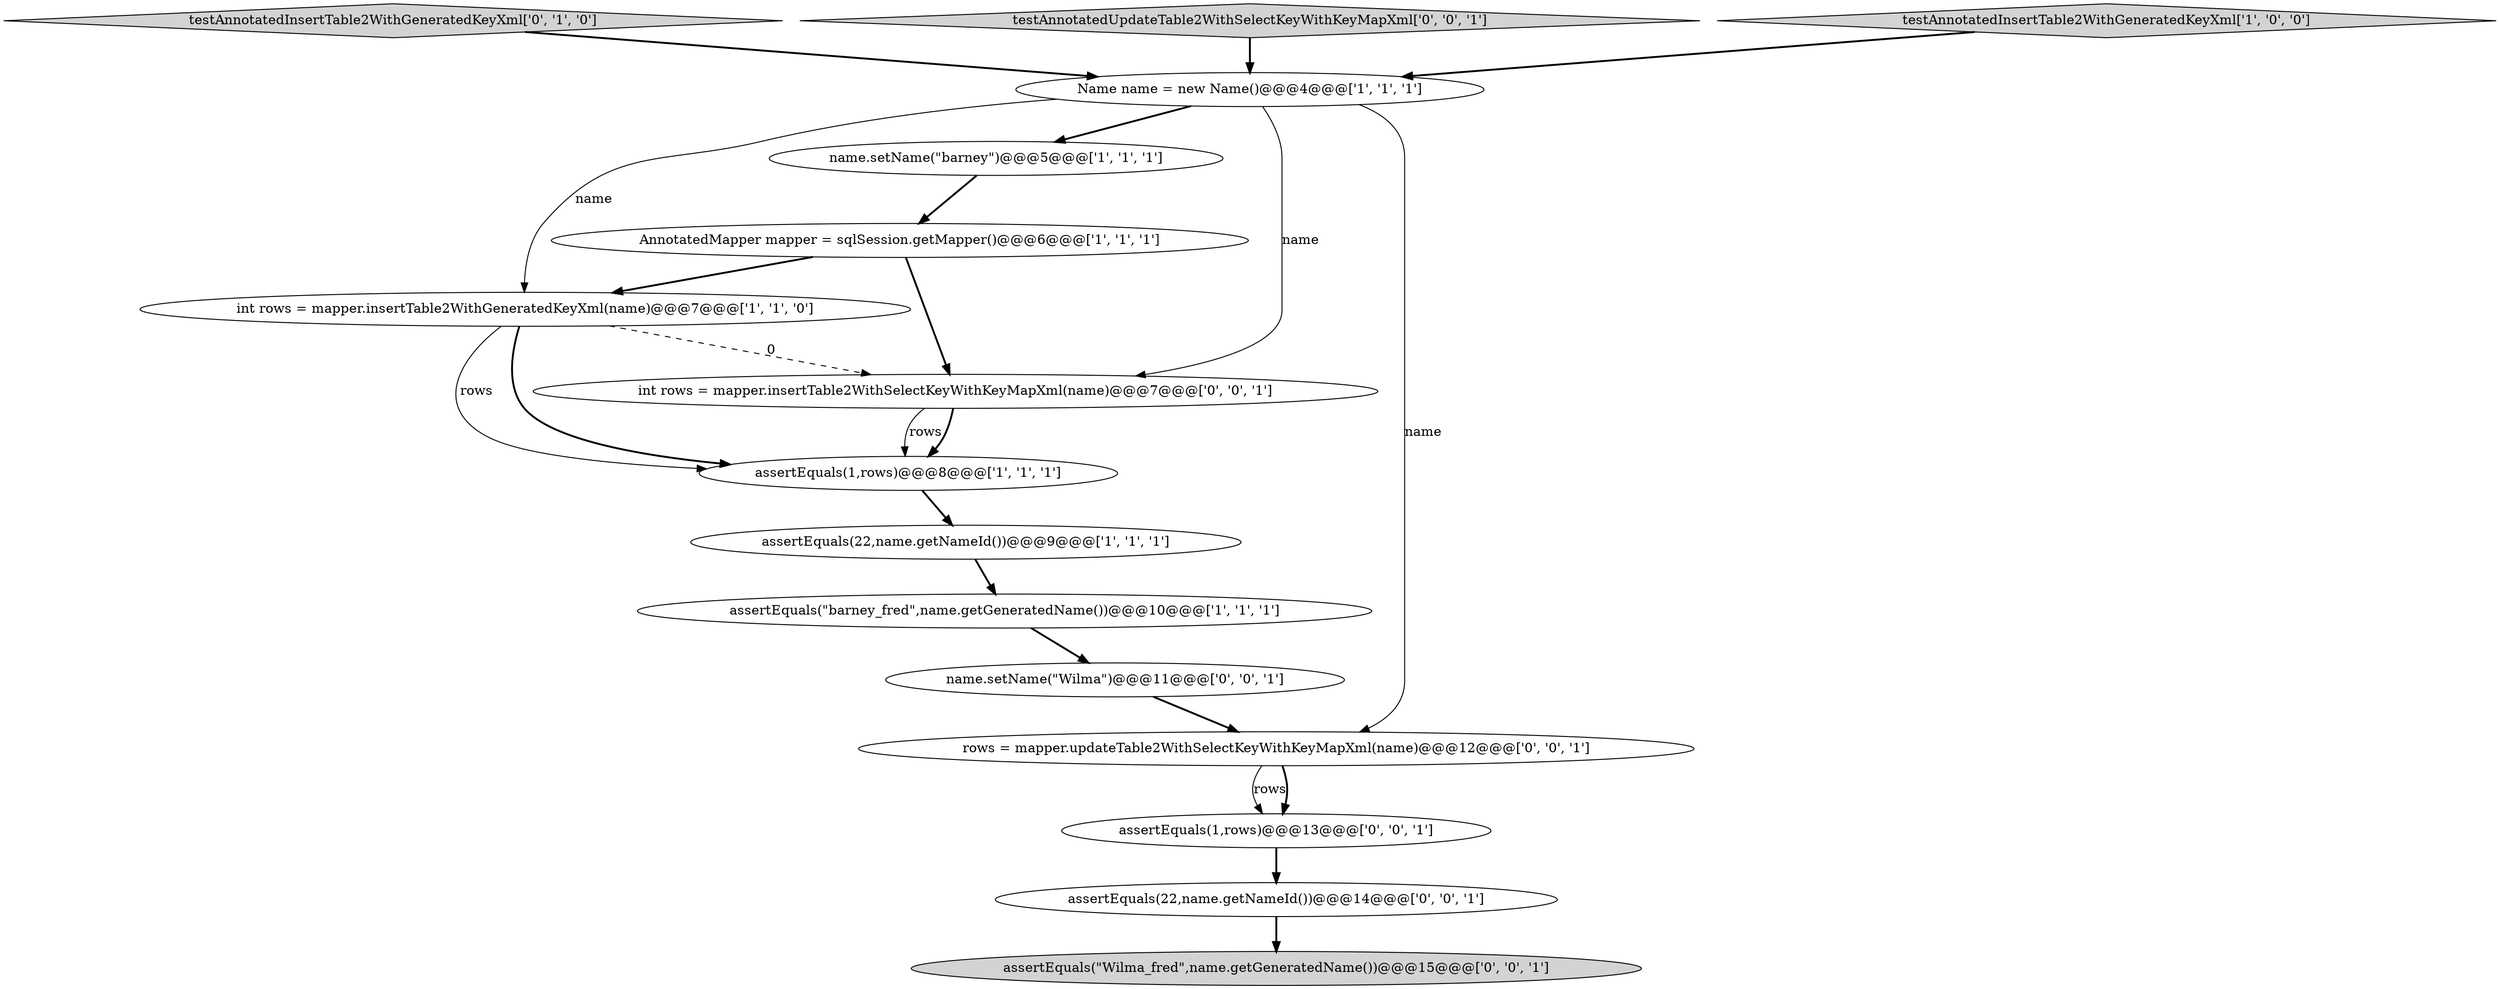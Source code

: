 digraph {
3 [style = filled, label = "AnnotatedMapper mapper = sqlSession.getMapper()@@@6@@@['1', '1', '1']", fillcolor = white, shape = ellipse image = "AAA0AAABBB1BBB"];
2 [style = filled, label = "int rows = mapper.insertTable2WithGeneratedKeyXml(name)@@@7@@@['1', '1', '0']", fillcolor = white, shape = ellipse image = "AAA0AAABBB1BBB"];
6 [style = filled, label = "assertEquals(\"barney_fred\",name.getGeneratedName())@@@10@@@['1', '1', '1']", fillcolor = white, shape = ellipse image = "AAA0AAABBB1BBB"];
8 [style = filled, label = "testAnnotatedInsertTable2WithGeneratedKeyXml['0', '1', '0']", fillcolor = lightgray, shape = diamond image = "AAA0AAABBB2BBB"];
10 [style = filled, label = "testAnnotatedUpdateTable2WithSelectKeyWithKeyMapXml['0', '0', '1']", fillcolor = lightgray, shape = diamond image = "AAA0AAABBB3BBB"];
12 [style = filled, label = "int rows = mapper.insertTable2WithSelectKeyWithKeyMapXml(name)@@@7@@@['0', '0', '1']", fillcolor = white, shape = ellipse image = "AAA0AAABBB3BBB"];
7 [style = filled, label = "assertEquals(1,rows)@@@8@@@['1', '1', '1']", fillcolor = white, shape = ellipse image = "AAA0AAABBB1BBB"];
0 [style = filled, label = "assertEquals(22,name.getNameId())@@@9@@@['1', '1', '1']", fillcolor = white, shape = ellipse image = "AAA0AAABBB1BBB"];
9 [style = filled, label = "assertEquals(1,rows)@@@13@@@['0', '0', '1']", fillcolor = white, shape = ellipse image = "AAA0AAABBB3BBB"];
15 [style = filled, label = "assertEquals(\"Wilma_fred\",name.getGeneratedName())@@@15@@@['0', '0', '1']", fillcolor = lightgray, shape = ellipse image = "AAA0AAABBB3BBB"];
4 [style = filled, label = "testAnnotatedInsertTable2WithGeneratedKeyXml['1', '0', '0']", fillcolor = lightgray, shape = diamond image = "AAA0AAABBB1BBB"];
14 [style = filled, label = "assertEquals(22,name.getNameId())@@@14@@@['0', '0', '1']", fillcolor = white, shape = ellipse image = "AAA0AAABBB3BBB"];
13 [style = filled, label = "rows = mapper.updateTable2WithSelectKeyWithKeyMapXml(name)@@@12@@@['0', '0', '1']", fillcolor = white, shape = ellipse image = "AAA0AAABBB3BBB"];
5 [style = filled, label = "name.setName(\"barney\")@@@5@@@['1', '1', '1']", fillcolor = white, shape = ellipse image = "AAA0AAABBB1BBB"];
11 [style = filled, label = "name.setName(\"Wilma\")@@@11@@@['0', '0', '1']", fillcolor = white, shape = ellipse image = "AAA0AAABBB3BBB"];
1 [style = filled, label = "Name name = new Name()@@@4@@@['1', '1', '1']", fillcolor = white, shape = ellipse image = "AAA0AAABBB1BBB"];
1->5 [style = bold, label=""];
5->3 [style = bold, label=""];
13->9 [style = solid, label="rows"];
12->7 [style = solid, label="rows"];
0->6 [style = bold, label=""];
1->2 [style = solid, label="name"];
1->12 [style = solid, label="name"];
7->0 [style = bold, label=""];
3->12 [style = bold, label=""];
12->7 [style = bold, label=""];
2->7 [style = solid, label="rows"];
8->1 [style = bold, label=""];
2->12 [style = dashed, label="0"];
3->2 [style = bold, label=""];
6->11 [style = bold, label=""];
11->13 [style = bold, label=""];
1->13 [style = solid, label="name"];
9->14 [style = bold, label=""];
14->15 [style = bold, label=""];
4->1 [style = bold, label=""];
13->9 [style = bold, label=""];
2->7 [style = bold, label=""];
10->1 [style = bold, label=""];
}
